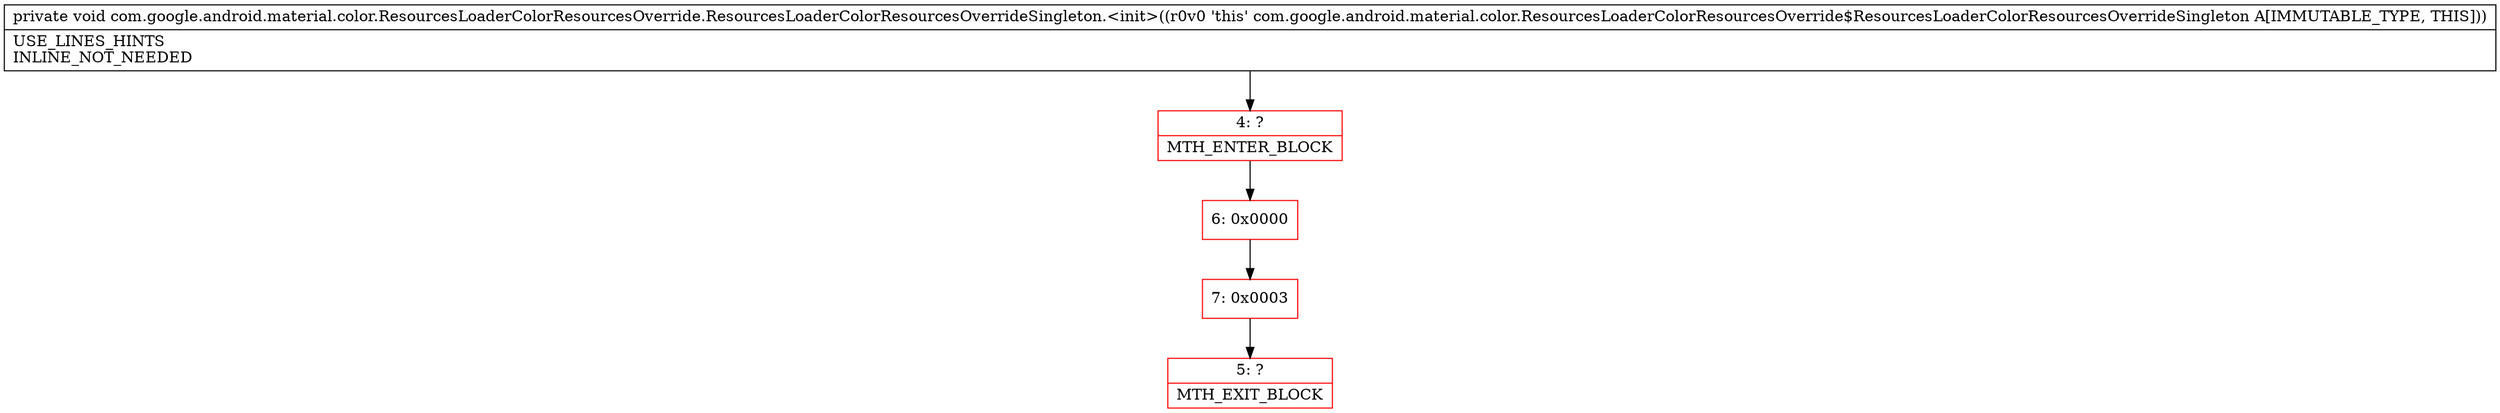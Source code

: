 digraph "CFG forcom.google.android.material.color.ResourcesLoaderColorResourcesOverride.ResourcesLoaderColorResourcesOverrideSingleton.\<init\>()V" {
subgraph cluster_Region_545976297 {
label = "R(0)";
node [shape=record,color=blue];
}
Node_4 [shape=record,color=red,label="{4\:\ ?|MTH_ENTER_BLOCK\l}"];
Node_6 [shape=record,color=red,label="{6\:\ 0x0000}"];
Node_7 [shape=record,color=red,label="{7\:\ 0x0003}"];
Node_5 [shape=record,color=red,label="{5\:\ ?|MTH_EXIT_BLOCK\l}"];
MethodNode[shape=record,label="{private void com.google.android.material.color.ResourcesLoaderColorResourcesOverride.ResourcesLoaderColorResourcesOverrideSingleton.\<init\>((r0v0 'this' com.google.android.material.color.ResourcesLoaderColorResourcesOverride$ResourcesLoaderColorResourcesOverrideSingleton A[IMMUTABLE_TYPE, THIS]))  | USE_LINES_HINTS\lINLINE_NOT_NEEDED\l}"];
MethodNode -> Node_4;Node_4 -> Node_6;
Node_6 -> Node_7;
Node_7 -> Node_5;
}

